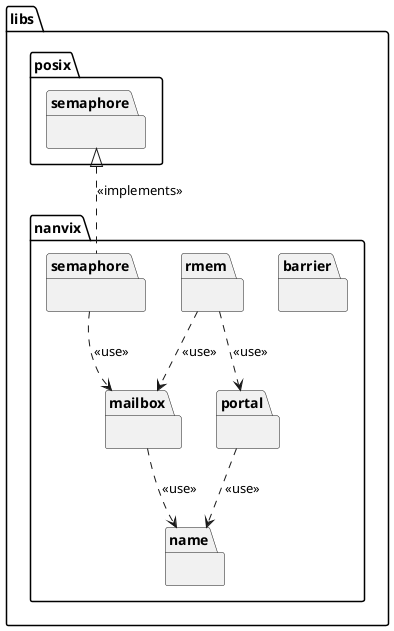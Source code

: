 @startuml

namespace libs {
	namespace nanvix {
		namespace barrier {
		}

		namespace name {
		}

		namespace mailbox {
		}

		namespace portal {
		}

		namespace rmem {
		}
	  
		namespace semaphore {
		}
	}

	namespace posix {
		namespace semaphore {
		}
	}

	libs.nanvix.mailbox   ..> libs.nanvix.name    : <<use>>
	libs.nanvix.portal    ..> libs.nanvix.name    : <<use>>
	libs.nanvix.rmem      ..> libs.nanvix.mailbox : <<use>>
	libs.nanvix.rmem      ..> libs.nanvix.portal  : <<use>>
	libs.nanvix.semaphore ..> libs.nanvix.mailbox : <<use>>
	libs.posix.semaphore <|.. libs.nanvix.semaphore : <<implements>>
}

@enduml
